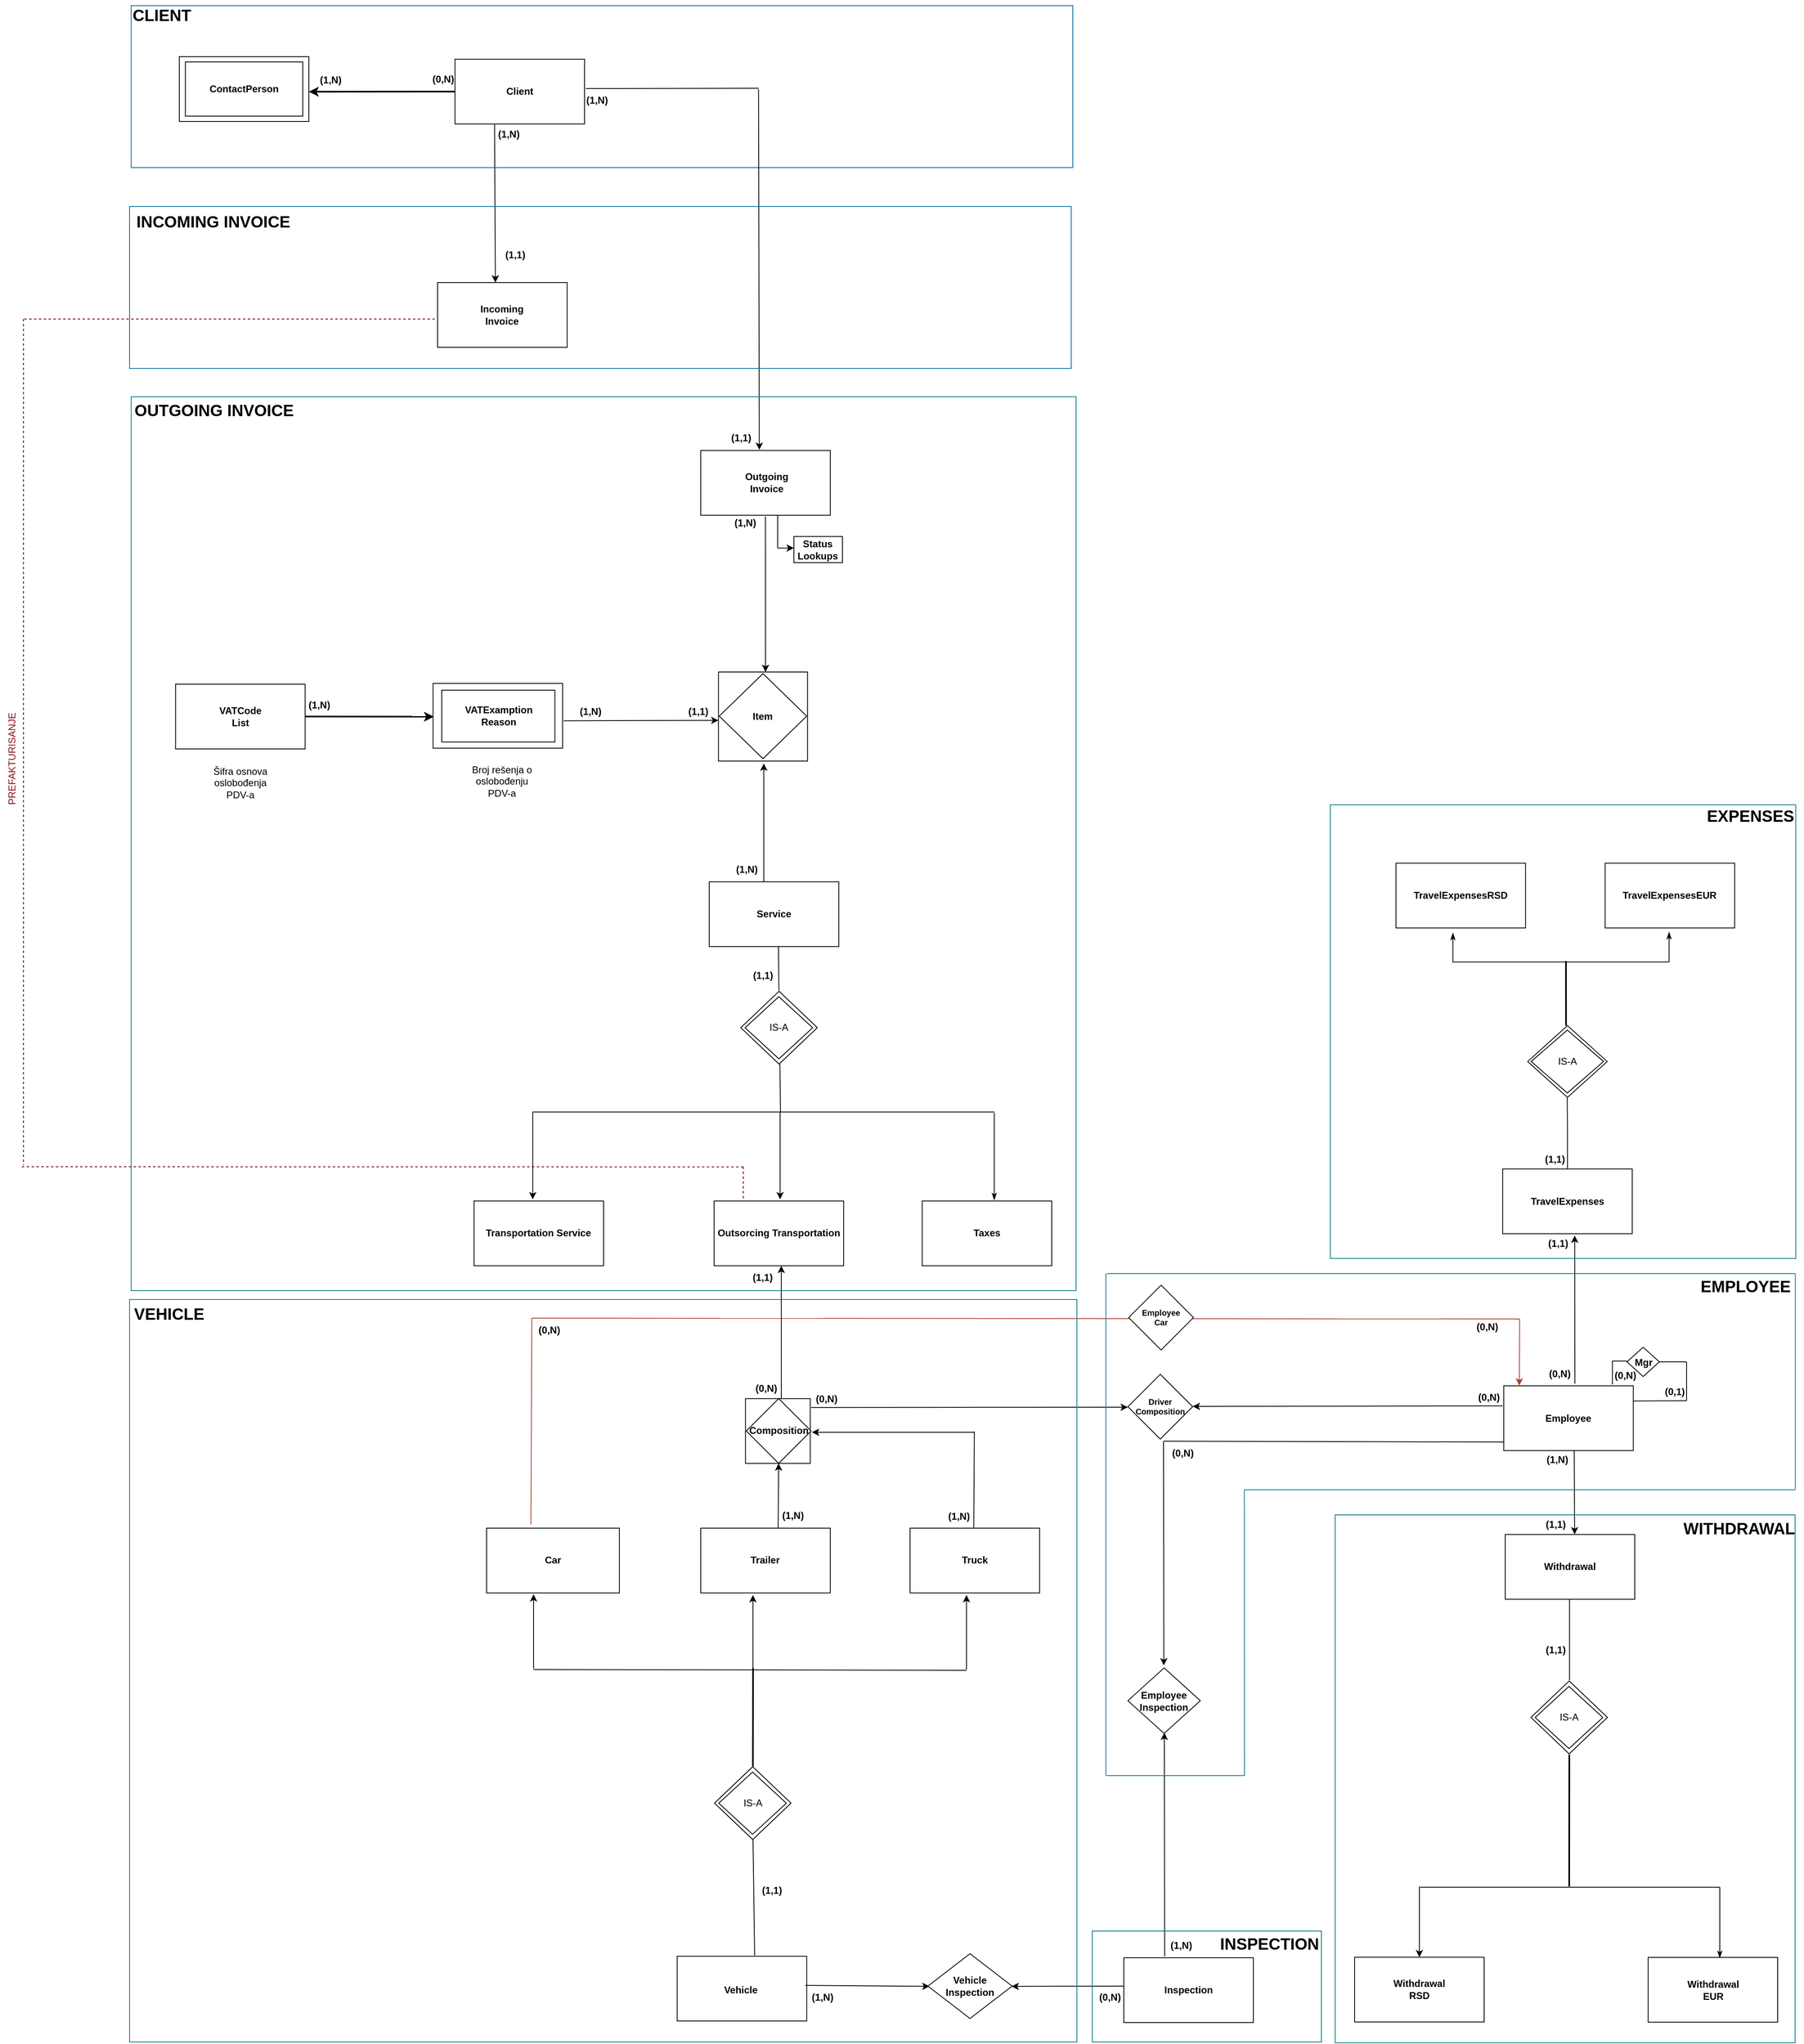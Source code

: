 <mxfile version="27.0.5">
  <diagram id="C5RBs43oDa-KdzZeNtuy" name="Page-1">
    <mxGraphModel dx="6316" dy="591" grid="1" gridSize="1" guides="1" tooltips="1" connect="1" arrows="1" fold="1" page="0" pageScale="1" pageWidth="1169" pageHeight="827" math="0" shadow="0">
      <root>
        <mxCell id="WIyWlLk6GJQsqaUBKTNV-0" />
        <mxCell id="WIyWlLk6GJQsqaUBKTNV-1" parent="WIyWlLk6GJQsqaUBKTNV-0" />
        <mxCell id="6fleU-jqkwWg-XRkz1PE-0" value="" style="rounded=0;whiteSpace=wrap;html=1;fontStyle=1;" parent="WIyWlLk6GJQsqaUBKTNV-1" vertex="1">
          <mxGeometry x="-3074.06" y="1099.13" width="160" height="80" as="geometry" />
        </mxCell>
        <mxCell id="6fleU-jqkwWg-XRkz1PE-1" value="&lt;span&gt;Client&lt;/span&gt;" style="text;html=1;align=center;verticalAlign=middle;whiteSpace=wrap;rounded=0;fontStyle=1" parent="WIyWlLk6GJQsqaUBKTNV-1" vertex="1">
          <mxGeometry x="-3039.06" y="1116.63" width="90" height="45" as="geometry" />
        </mxCell>
        <mxCell id="6fleU-jqkwWg-XRkz1PE-4" value="" style="rounded=0;whiteSpace=wrap;html=1;fontStyle=1;" parent="WIyWlLk6GJQsqaUBKTNV-1" vertex="1">
          <mxGeometry x="-1778.81" y="2737.6" width="160" height="80" as="geometry" />
        </mxCell>
        <mxCell id="6fleU-jqkwWg-XRkz1PE-5" value="&lt;span&gt;Employee&lt;/span&gt;" style="text;html=1;align=center;verticalAlign=middle;whiteSpace=wrap;rounded=0;fontStyle=1" parent="WIyWlLk6GJQsqaUBKTNV-1" vertex="1">
          <mxGeometry x="-1743.81" y="2755.1" width="90" height="45" as="geometry" />
        </mxCell>
        <mxCell id="6fleU-jqkwWg-XRkz1PE-13" value="" style="rounded=0;whiteSpace=wrap;html=1;fontStyle=1;" parent="WIyWlLk6GJQsqaUBKTNV-1" vertex="1">
          <mxGeometry x="-2770.56" y="1582.38" width="160" height="80" as="geometry" />
        </mxCell>
        <mxCell id="6fleU-jqkwWg-XRkz1PE-14" value="&lt;span&gt;Outgoing Invoice&lt;/span&gt;" style="text;html=1;align=center;verticalAlign=middle;whiteSpace=wrap;rounded=0;fontStyle=1" parent="WIyWlLk6GJQsqaUBKTNV-1" vertex="1">
          <mxGeometry x="-2733.56" y="1599.88" width="90" height="45" as="geometry" />
        </mxCell>
        <mxCell id="6fleU-jqkwWg-XRkz1PE-23" style="edgeStyle=orthogonalEdgeStyle;rounded=0;orthogonalLoop=1;jettySize=auto;html=1;endArrow=classic;endFill=1;fontStyle=1;startFill=0;entryX=0.446;entryY=0;entryDx=0;entryDy=0;entryPerimeter=0;" parent="WIyWlLk6GJQsqaUBKTNV-1" target="6fleU-jqkwWg-XRkz1PE-24" edge="1">
          <mxGeometry relative="1" as="geometry">
            <mxPoint x="-3025.18" y="1299.38" as="targetPoint" />
            <mxPoint x="-3025.18" y="1179.13" as="sourcePoint" />
          </mxGeometry>
        </mxCell>
        <mxCell id="6fleU-jqkwWg-XRkz1PE-24" value="" style="rounded=0;whiteSpace=wrap;html=1;fontStyle=1" parent="WIyWlLk6GJQsqaUBKTNV-1" vertex="1">
          <mxGeometry x="-3095.56" y="1375" width="160" height="80" as="geometry" />
        </mxCell>
        <mxCell id="6fleU-jqkwWg-XRkz1PE-25" value="&lt;span&gt;Incoming Invoice&lt;/span&gt;" style="text;html=1;align=center;verticalAlign=middle;whiteSpace=wrap;rounded=0;fontStyle=1" parent="WIyWlLk6GJQsqaUBKTNV-1" vertex="1">
          <mxGeometry x="-3060.56" y="1396.25" width="90" height="37.5" as="geometry" />
        </mxCell>
        <mxCell id="6fleU-jqkwWg-XRkz1PE-32" value="" style="rounded=0;whiteSpace=wrap;html=1;fontStyle=1;" parent="WIyWlLk6GJQsqaUBKTNV-1" vertex="1">
          <mxGeometry x="-2799.68" y="3442.1" width="160" height="80" as="geometry" />
        </mxCell>
        <mxCell id="6fleU-jqkwWg-XRkz1PE-33" value="&lt;span&gt;Vehicle&lt;/span&gt;" style="text;html=1;align=center;verticalAlign=middle;whiteSpace=wrap;rounded=0;fontStyle=1" parent="WIyWlLk6GJQsqaUBKTNV-1" vertex="1">
          <mxGeometry x="-2765.8" y="3461.1" width="90" height="45" as="geometry" />
        </mxCell>
        <mxCell id="6fleU-jqkwWg-XRkz1PE-47" value="TravelExpenses" style="rounded=0;whiteSpace=wrap;html=1;fontStyle=1" parent="WIyWlLk6GJQsqaUBKTNV-1" vertex="1">
          <mxGeometry x="-1780.14" y="2469.75" width="160" height="80" as="geometry" />
        </mxCell>
        <mxCell id="6fleU-jqkwWg-XRkz1PE-91" value="&lt;span&gt;(1,1)&lt;/span&gt;" style="text;html=1;align=center;verticalAlign=middle;resizable=0;points=[];autosize=1;strokeColor=none;fillColor=none;fontStyle=1" parent="WIyWlLk6GJQsqaUBKTNV-1" vertex="1">
          <mxGeometry x="-3025.18" y="1326" width="50" height="30" as="geometry" />
        </mxCell>
        <mxCell id="6fleU-jqkwWg-XRkz1PE-92" value="&lt;span&gt;(1,N)&lt;/span&gt;" style="text;html=1;align=center;verticalAlign=middle;resizable=0;points=[];autosize=1;strokeColor=none;fillColor=none;fontStyle=1" parent="WIyWlLk6GJQsqaUBKTNV-1" vertex="1">
          <mxGeometry x="-3032.56" y="1176.89" width="50" height="30" as="geometry" />
        </mxCell>
        <mxCell id="6fleU-jqkwWg-XRkz1PE-93" value="&lt;span&gt;(1,1)&lt;/span&gt;" style="text;html=1;align=center;verticalAlign=middle;resizable=0;points=[];autosize=1;strokeColor=none;fillColor=none;fontStyle=1" parent="WIyWlLk6GJQsqaUBKTNV-1" vertex="1">
          <mxGeometry x="-2745.8" y="1552.38" width="50" height="30" as="geometry" />
        </mxCell>
        <mxCell id="6fleU-jqkwWg-XRkz1PE-98" value="&lt;span&gt;(1,N)&lt;/span&gt;" style="text;html=1;align=center;verticalAlign=middle;resizable=0;points=[];autosize=1;strokeColor=none;fillColor=none;fontStyle=1" parent="WIyWlLk6GJQsqaUBKTNV-1" vertex="1">
          <mxGeometry x="-2924.06" y="1134.89" width="50" height="30" as="geometry" />
        </mxCell>
        <mxCell id="6fleU-jqkwWg-XRkz1PE-135" value="" style="endArrow=none;html=1;rounded=0;fontStyle=1;endFill=1;entryX=1.016;entryY=0.416;entryDx=0;entryDy=0;entryPerimeter=0;startArrow=none;startFill=0;" parent="WIyWlLk6GJQsqaUBKTNV-1" edge="1">
          <mxGeometry width="50" height="50" relative="1" as="geometry">
            <mxPoint x="-2699.18" y="1135" as="sourcePoint" />
            <mxPoint x="-2912.5" y="1135.41" as="targetPoint" />
            <Array as="points" />
          </mxGeometry>
        </mxCell>
        <mxCell id="KJzYNLKTrp_ooMd6hEDH-20" value="" style="endArrow=classic;html=1;rounded=0;fontStyle=1;endFill=1;startFill=0;exitX=0.998;exitY=0.261;exitDx=0;exitDy=0;exitPerimeter=0;" parent="WIyWlLk6GJQsqaUBKTNV-1" edge="1">
          <mxGeometry width="50" height="50" relative="1" as="geometry">
            <mxPoint x="-2690.66" y="1663.96" as="sourcePoint" />
            <mxPoint x="-2690.56" y="1856" as="targetPoint" />
          </mxGeometry>
        </mxCell>
        <mxCell id="KJzYNLKTrp_ooMd6hEDH-23" value="Service" style="rounded=0;whiteSpace=wrap;html=1;fontStyle=1;" parent="WIyWlLk6GJQsqaUBKTNV-1" vertex="1">
          <mxGeometry x="-2760.06" y="2115.1" width="160" height="80" as="geometry" />
        </mxCell>
        <mxCell id="KJzYNLKTrp_ooMd6hEDH-26" value="&lt;span&gt;(1,N)&lt;/span&gt;" style="text;html=1;align=center;verticalAlign=middle;resizable=0;points=[];autosize=1;strokeColor=none;fillColor=none;fontStyle=1" parent="WIyWlLk6GJQsqaUBKTNV-1" vertex="1">
          <mxGeometry x="-2740.56" y="1657.13" width="50" height="30" as="geometry" />
        </mxCell>
        <mxCell id="KJzYNLKTrp_ooMd6hEDH-133" value="Inspection" style="rounded=0;whiteSpace=wrap;html=1;fontStyle=1;" parent="WIyWlLk6GJQsqaUBKTNV-1" vertex="1">
          <mxGeometry x="-2248.06" y="3444.0" width="160" height="80" as="geometry" />
        </mxCell>
        <mxCell id="JLQM5sAZSnSmbtlJIYIe-23" value="Truck" style="rounded=0;whiteSpace=wrap;html=1;fontStyle=1;" parent="WIyWlLk6GJQsqaUBKTNV-1" vertex="1">
          <mxGeometry x="-2512.06" y="2913.4" width="160" height="80" as="geometry" />
        </mxCell>
        <mxCell id="JLQM5sAZSnSmbtlJIYIe-24" value="Trailer" style="rounded=0;whiteSpace=wrap;html=1;fontStyle=1;" parent="WIyWlLk6GJQsqaUBKTNV-1" vertex="1">
          <mxGeometry x="-2770.56" y="2913.4" width="160" height="80" as="geometry" />
        </mxCell>
        <mxCell id="JLQM5sAZSnSmbtlJIYIe-49" value="&lt;span&gt;(1,N)&lt;/span&gt;" style="text;html=1;align=center;verticalAlign=middle;resizable=0;points=[];autosize=1;strokeColor=none;fillColor=none;fontStyle=1" parent="WIyWlLk6GJQsqaUBKTNV-1" vertex="1">
          <mxGeometry x="-2738.68" y="2085.1" width="50" height="30" as="geometry" />
        </mxCell>
        <mxCell id="JLQM5sAZSnSmbtlJIYIe-55" value="" style="rhombus;whiteSpace=wrap;html=1;" parent="WIyWlLk6GJQsqaUBKTNV-1" vertex="1">
          <mxGeometry x="-2753.56" y="3208" width="94.5" height="90" as="geometry" />
        </mxCell>
        <mxCell id="JLQM5sAZSnSmbtlJIYIe-56" value="IS-A" style="rhombus;whiteSpace=wrap;html=1;" parent="WIyWlLk6GJQsqaUBKTNV-1" vertex="1">
          <mxGeometry x="-2748.31" y="3214.68" width="83.5" height="76.82" as="geometry" />
        </mxCell>
        <mxCell id="FQBhquQ9skOd-RJN0nXC-3" value="Withdrawal" style="rounded=0;whiteSpace=wrap;html=1;fontStyle=1" parent="WIyWlLk6GJQsqaUBKTNV-1" vertex="1">
          <mxGeometry x="-1777.0" y="2921.2" width="160" height="80" as="geometry" />
        </mxCell>
        <mxCell id="JY_EDOV9F8wMyD7FQhxF-16" value="VATCode&lt;div&gt;List&lt;/div&gt;" style="rounded=0;whiteSpace=wrap;html=1;fontStyle=1;" parent="WIyWlLk6GJQsqaUBKTNV-1" vertex="1">
          <mxGeometry x="-3419.18" y="1871.0" width="160" height="80" as="geometry" />
        </mxCell>
        <mxCell id="JY_EDOV9F8wMyD7FQhxF-20" value="" style="endArrow=classic;html=1;rounded=0;endFill=1;strokeWidth=2;exitX=1;exitY=0.5;exitDx=0;exitDy=0;" parent="WIyWlLk6GJQsqaUBKTNV-1" source="JY_EDOV9F8wMyD7FQhxF-16" edge="1">
          <mxGeometry width="50" height="50" relative="1" as="geometry">
            <mxPoint x="-3200.18" y="1911.54" as="sourcePoint" />
            <mxPoint x="-3100.18" y="1911.19" as="targetPoint" />
          </mxGeometry>
        </mxCell>
        <mxCell id="JY_EDOV9F8wMyD7FQhxF-23" value="&lt;span style=&quot;color: rgba(0, 0, 0, 0); font-family: monospace; font-size: 0px; font-weight: 400; text-align: start; text-wrap-mode: nowrap;&quot;&gt;%3CmxGraphModel%3E%3Croot%3E%3CmxCell%20id%3D%220%22%2F%3E%3CmxCell%20id%3D%221%22%20parent%3D%220%22%2F%3E%3CmxCell%20id%3D%222%22%20value%3D%22Price%26lt%3Bdiv%26gt%3BSpecification%26lt%3B%2Fdiv%26gt%3B%22%20style%3D%22rounded%3D0%3BwhiteSpace%3Dwrap%3Bhtml%3D1%3BfontStyle%3D1%22%20vertex%3D%221%22%20parent%3D%221%22%3E%3CmxGeometry%20x%3D%22954%22%20y%3D%221819%22%20width%3D%22160%22%20height%3D%2280%22%20as%3D%22geometry%22%2F%3E%3C%2FmxCell%3E%3C%2Froot%3E%3C%2FmxGraphModel%3E&lt;/span&gt;" style="rounded=0;whiteSpace=wrap;html=1;fontStyle=1" parent="WIyWlLk6GJQsqaUBKTNV-1" vertex="1">
          <mxGeometry x="-3101.18" y="1870.07" width="160" height="80" as="geometry" />
        </mxCell>
        <mxCell id="vOSCY3Hg0piOMHUVaGEQ-7" value="" style="endArrow=classic;html=1;rounded=0;endFill=1;startFill=0;entryX=0.971;entryY=0.895;entryDx=0;entryDy=0;entryPerimeter=0;" parent="WIyWlLk6GJQsqaUBKTNV-1" target="nr9qznxnuRBBL26ijgo9-61" edge="1">
          <mxGeometry width="50" height="50" relative="1" as="geometry">
            <mxPoint x="-1691.81" y="2817.2" as="sourcePoint" />
            <mxPoint x="-1692.18" y="2876" as="targetPoint" />
          </mxGeometry>
        </mxCell>
        <mxCell id="_1RglAVevbmalXWGtEXD-6" value="" style="rhombus;whiteSpace=wrap;html=1;" parent="WIyWlLk6GJQsqaUBKTNV-1" vertex="1">
          <mxGeometry x="-1745.25" y="3102.17" width="94.5" height="90" as="geometry" />
        </mxCell>
        <mxCell id="_1RglAVevbmalXWGtEXD-7" value="IS-A" style="rhombus;whiteSpace=wrap;html=1;" parent="WIyWlLk6GJQsqaUBKTNV-1" vertex="1">
          <mxGeometry x="-1740.0" y="3108.85" width="83.5" height="76.82" as="geometry" />
        </mxCell>
        <mxCell id="_1RglAVevbmalXWGtEXD-8" value="&lt;b&gt;(1,1)&lt;/b&gt;" style="text;html=1;align=center;verticalAlign=middle;resizable=0;points=[];autosize=1;strokeColor=none;fillColor=none;" parent="WIyWlLk6GJQsqaUBKTNV-1" vertex="1">
          <mxGeometry x="-1740.25" y="3049.0" width="50" height="30" as="geometry" />
        </mxCell>
        <mxCell id="_1RglAVevbmalXWGtEXD-12" value="" style="endArrow=none;html=1;rounded=0;" parent="WIyWlLk6GJQsqaUBKTNV-1" edge="1">
          <mxGeometry width="50" height="50" relative="1" as="geometry">
            <mxPoint x="-1882.0" y="3356.87" as="sourcePoint" />
            <mxPoint x="-1512" y="3356.87" as="targetPoint" />
          </mxGeometry>
        </mxCell>
        <mxCell id="_1RglAVevbmalXWGtEXD-13" value="" style="endArrow=classic;html=1;rounded=0;exitX=0.5;exitY=0;exitDx=0;exitDy=0;endFill=1;entryX=0.5;entryY=0;entryDx=0;entryDy=0;" parent="WIyWlLk6GJQsqaUBKTNV-1" target="_1RglAVevbmalXWGtEXD-15" edge="1">
          <mxGeometry width="50" height="50" relative="1" as="geometry">
            <mxPoint x="-1883.0" y="3355.87" as="sourcePoint" />
            <mxPoint x="-1883.0" y="3425.87" as="targetPoint" />
          </mxGeometry>
        </mxCell>
        <mxCell id="_1RglAVevbmalXWGtEXD-14" value="" style="endArrow=classicThin;html=1;rounded=0;exitX=0.559;exitY=0.054;exitDx=0;exitDy=0;exitPerimeter=0;endFill=1;" parent="WIyWlLk6GJQsqaUBKTNV-1" edge="1">
          <mxGeometry width="50" height="50" relative="1" as="geometry">
            <mxPoint x="-1512" y="3356.68" as="sourcePoint" />
            <mxPoint x="-1512" y="3444.37" as="targetPoint" />
          </mxGeometry>
        </mxCell>
        <mxCell id="_1RglAVevbmalXWGtEXD-15" value="Withdrawal&lt;div&gt;RSD&lt;/div&gt;" style="rounded=0;whiteSpace=wrap;html=1;fontStyle=1" parent="WIyWlLk6GJQsqaUBKTNV-1" vertex="1">
          <mxGeometry x="-1963.0" y="3443.31" width="160" height="80" as="geometry" />
        </mxCell>
        <mxCell id="_1RglAVevbmalXWGtEXD-16" value="Withdrawal&lt;div&gt;EUR&lt;/div&gt;" style="rounded=0;whiteSpace=wrap;html=1;fontStyle=1" parent="WIyWlLk6GJQsqaUBKTNV-1" vertex="1">
          <mxGeometry x="-1600.5" y="3443.55" width="160" height="80" as="geometry" />
        </mxCell>
        <mxCell id="_1RglAVevbmalXWGtEXD-41" value="" style="edgeStyle=none;orthogonalLoop=1;jettySize=auto;html=1;rounded=0;strokeWidth=2;exitX=0;exitY=0.5;exitDx=0;exitDy=0;entryX=0.251;entryY=0.98;entryDx=0;entryDy=0;entryPerimeter=0;" parent="WIyWlLk6GJQsqaUBKTNV-1" source="6fleU-jqkwWg-XRkz1PE-0" edge="1">
          <mxGeometry width="100" relative="1" as="geometry">
            <mxPoint x="-3102.06" y="1199.96" as="sourcePoint" />
            <mxPoint x="-3254.56" y="1139.24" as="targetPoint" />
            <Array as="points" />
          </mxGeometry>
        </mxCell>
        <mxCell id="_1RglAVevbmalXWGtEXD-43" value="&lt;b&gt;(0,N)&lt;/b&gt;" style="text;html=1;align=center;verticalAlign=middle;resizable=0;points=[];autosize=1;strokeColor=none;fillColor=none;" parent="WIyWlLk6GJQsqaUBKTNV-1" vertex="1">
          <mxGeometry x="-3114.31" y="1109.24" width="50" height="30" as="geometry" />
        </mxCell>
        <mxCell id="_1RglAVevbmalXWGtEXD-44" value="" style="rounded=0;whiteSpace=wrap;html=1;fontStyle=1;" parent="WIyWlLk6GJQsqaUBKTNV-1" vertex="1">
          <mxGeometry x="-3414.56" y="1096" width="160" height="80" as="geometry" />
        </mxCell>
        <mxCell id="_1RglAVevbmalXWGtEXD-55" value="ContactPerson" style="rounded=0;whiteSpace=wrap;html=1;fontStyle=1;" parent="WIyWlLk6GJQsqaUBKTNV-1" vertex="1">
          <mxGeometry x="-3407.06" y="1102.5" width="145" height="66.91" as="geometry" />
        </mxCell>
        <mxCell id="23Pd9BPGmexuaKqUZe4i-0" value="&lt;b&gt;(1,N)&lt;/b&gt;" style="text;html=1;align=center;verticalAlign=middle;resizable=0;points=[];autosize=1;strokeColor=none;fillColor=none;fontColor=light-dark(#000000, #ff6ccb);" parent="WIyWlLk6GJQsqaUBKTNV-1" vertex="1">
          <mxGeometry x="-3267" y="1882.45" width="50" height="30" as="geometry" />
        </mxCell>
        <mxCell id="jLJpwwm2E1j9XLziIUlm-2" value="" style="whiteSpace=wrap;html=1;aspect=fixed;" parent="WIyWlLk6GJQsqaUBKTNV-1" vertex="1">
          <mxGeometry x="-2748.68" y="1856" width="110" height="110" as="geometry" />
        </mxCell>
        <mxCell id="jLJpwwm2E1j9XLziIUlm-3" value="&lt;span style=&quot;font-weight: 700;&quot;&gt;Item&lt;/span&gt;" style="rhombus;whiteSpace=wrap;html=1;movable=1;resizable=1;rotatable=1;deletable=1;editable=1;locked=0;connectable=1;" parent="WIyWlLk6GJQsqaUBKTNV-1" vertex="1">
          <mxGeometry x="-2747.68" y="1858" width="108" height="105" as="geometry" />
        </mxCell>
        <mxCell id="jLJpwwm2E1j9XLziIUlm-4" value="" style="endArrow=classic;html=1;rounded=0;endFill=1;startFill=0;" parent="WIyWlLk6GJQsqaUBKTNV-1" edge="1">
          <mxGeometry width="50" height="50" relative="1" as="geometry">
            <mxPoint x="-2692.68" y="2115.1" as="sourcePoint" />
            <mxPoint x="-2692.68" y="1969" as="targetPoint" />
          </mxGeometry>
        </mxCell>
        <mxCell id="jLJpwwm2E1j9XLziIUlm-5" value="&lt;b&gt;(1,N)&lt;/b&gt;" style="text;html=1;align=center;verticalAlign=middle;resizable=0;points=[];autosize=1;strokeColor=none;fillColor=none;fontColor=light-dark(#000000, #ff6ccb);" parent="WIyWlLk6GJQsqaUBKTNV-1" vertex="1">
          <mxGeometry x="-2932.18" y="1889.5" width="50" height="30" as="geometry" />
        </mxCell>
        <mxCell id="jLJpwwm2E1j9XLziIUlm-6" value="&lt;b&gt;(1,1)&lt;/b&gt;" style="text;html=1;align=center;verticalAlign=middle;resizable=0;points=[];autosize=1;strokeColor=none;fillColor=none;" parent="WIyWlLk6GJQsqaUBKTNV-1" vertex="1">
          <mxGeometry x="-2798.68" y="1889.5" width="50" height="30" as="geometry" />
        </mxCell>
        <mxCell id="jLJpwwm2E1j9XLziIUlm-9" value="&lt;b&gt;VATExamption&lt;/b&gt;&lt;div&gt;&lt;b&gt;Reason&lt;/b&gt;&lt;/div&gt;" style="text;html=1;align=center;verticalAlign=middle;whiteSpace=wrap;rounded=0;strokeColor=default;" parent="WIyWlLk6GJQsqaUBKTNV-1" vertex="1">
          <mxGeometry x="-3090.43" y="1878.45" width="139.75" height="63.98" as="geometry" />
        </mxCell>
        <mxCell id="I9pMaQt8I24prFdbPWmR-0" value="" style="endArrow=none;html=1;rounded=0;" parent="WIyWlLk6GJQsqaUBKTNV-1" edge="1">
          <mxGeometry width="50" height="50" relative="1" as="geometry">
            <mxPoint x="-2674.06" y="2249.3" as="sourcePoint" />
            <mxPoint x="-2674.56" y="2195.3" as="targetPoint" />
          </mxGeometry>
        </mxCell>
        <mxCell id="I9pMaQt8I24prFdbPWmR-1" value="" style="endArrow=none;html=1;rounded=0;endFill=1;exitX=0.5;exitY=1;exitDx=0;exitDy=0;strokeWidth=1;startFill=0;" parent="WIyWlLk6GJQsqaUBKTNV-1" edge="1">
          <mxGeometry width="50" height="50" relative="1" as="geometry">
            <mxPoint x="-2672.81" y="2340.27" as="sourcePoint" />
            <mxPoint x="-2672.06" y="2399.3" as="targetPoint" />
          </mxGeometry>
        </mxCell>
        <mxCell id="I9pMaQt8I24prFdbPWmR-2" value="" style="rhombus;whiteSpace=wrap;html=1;" parent="WIyWlLk6GJQsqaUBKTNV-1" vertex="1">
          <mxGeometry x="-2721.06" y="2250.27" width="94.5" height="90" as="geometry" />
        </mxCell>
        <mxCell id="I9pMaQt8I24prFdbPWmR-3" value="IS-A" style="rhombus;whiteSpace=wrap;html=1;" parent="WIyWlLk6GJQsqaUBKTNV-1" vertex="1">
          <mxGeometry x="-2715.81" y="2256.95" width="83.5" height="76.82" as="geometry" />
        </mxCell>
        <mxCell id="I9pMaQt8I24prFdbPWmR-4" value="&lt;b&gt;(1,1)&lt;/b&gt;" style="text;html=1;align=center;verticalAlign=middle;resizable=0;points=[];autosize=1;strokeColor=none;fillColor=none;" parent="WIyWlLk6GJQsqaUBKTNV-1" vertex="1">
          <mxGeometry x="-2718.68" y="2216" width="50" height="30" as="geometry" />
        </mxCell>
        <mxCell id="I9pMaQt8I24prFdbPWmR-6" value="Transportation Service" style="rounded=0;whiteSpace=wrap;html=1;fontStyle=1;" parent="WIyWlLk6GJQsqaUBKTNV-1" vertex="1">
          <mxGeometry x="-3050.56" y="2509.3" width="160" height="80" as="geometry" />
        </mxCell>
        <mxCell id="q068-KadxLZRPtvk7sRx-6" value="&lt;b&gt;Status&lt;br&gt;Lookups&lt;/b&gt;" style="rounded=0;whiteSpace=wrap;html=1;" parent="WIyWlLk6GJQsqaUBKTNV-1" vertex="1">
          <mxGeometry x="-2655.56" y="1688.63" width="60" height="32.27" as="geometry" />
        </mxCell>
        <mxCell id="q068-KadxLZRPtvk7sRx-8" value="" style="endArrow=none;html=1;rounded=0;entryX=0.594;entryY=0.981;entryDx=0;entryDy=0;entryPerimeter=0;" parent="WIyWlLk6GJQsqaUBKTNV-1" edge="1">
          <mxGeometry width="50" height="50" relative="1" as="geometry">
            <mxPoint x="-2675.56" y="1702.9" as="sourcePoint" />
            <mxPoint x="-2675.52" y="1662.86" as="targetPoint" />
          </mxGeometry>
        </mxCell>
        <mxCell id="wU-jtw-yqAymgOgauggo-0" value="" style="endArrow=none;html=1;rounded=0;" parent="WIyWlLk6GJQsqaUBKTNV-1" edge="1">
          <mxGeometry width="50" height="50" relative="1" as="geometry">
            <mxPoint x="-2978.06" y="2399.4" as="sourcePoint" />
            <mxPoint x="-2408.06" y="2399.4" as="targetPoint" />
          </mxGeometry>
        </mxCell>
        <mxCell id="wU-jtw-yqAymgOgauggo-1" value="" style="endArrow=classic;html=1;rounded=0;endFill=1;" parent="WIyWlLk6GJQsqaUBKTNV-1" edge="1">
          <mxGeometry width="50" height="50" relative="1" as="geometry">
            <mxPoint x="-2978.06" y="2399.3" as="sourcePoint" />
            <mxPoint x="-2978.06" y="2507.3" as="targetPoint" />
          </mxGeometry>
        </mxCell>
        <mxCell id="wU-jtw-yqAymgOgauggo-2" value="" style="endArrow=classic;html=1;rounded=0;endFill=1;" parent="WIyWlLk6GJQsqaUBKTNV-1" edge="1">
          <mxGeometry width="50" height="50" relative="1" as="geometry">
            <mxPoint x="-2672.56" y="2399.3" as="sourcePoint" />
            <mxPoint x="-2672.56" y="2507.3" as="targetPoint" />
          </mxGeometry>
        </mxCell>
        <mxCell id="wU-jtw-yqAymgOgauggo-3" value="" style="endArrow=classicThin;html=1;rounded=0;endFill=1;" parent="WIyWlLk6GJQsqaUBKTNV-1" edge="1">
          <mxGeometry width="50" height="50" relative="1" as="geometry">
            <mxPoint x="-2408.06" y="2400.3" as="sourcePoint" />
            <mxPoint x="-2408.06" y="2508.3" as="targetPoint" />
          </mxGeometry>
        </mxCell>
        <mxCell id="wU-jtw-yqAymgOgauggo-4" value="Outsorcing Transportation" style="rounded=0;whiteSpace=wrap;html=1;fontStyle=1;" parent="WIyWlLk6GJQsqaUBKTNV-1" vertex="1">
          <mxGeometry x="-2754.06" y="2509.3" width="160" height="80" as="geometry" />
        </mxCell>
        <mxCell id="wU-jtw-yqAymgOgauggo-5" value="Taxes" style="rounded=0;whiteSpace=wrap;html=1;fontStyle=1;" parent="WIyWlLk6GJQsqaUBKTNV-1" vertex="1">
          <mxGeometry x="-2497.06" y="2509.3" width="160" height="80" as="geometry" />
        </mxCell>
        <mxCell id="wU-jtw-yqAymgOgauggo-9" value="" style="endArrow=classic;html=1;rounded=0;endFill=1;" parent="WIyWlLk6GJQsqaUBKTNV-1" edge="1">
          <mxGeometry width="50" height="50" relative="1" as="geometry">
            <mxPoint x="-2671.06" y="2753.4" as="sourcePoint" />
            <mxPoint x="-2671.06" y="2589.3" as="targetPoint" />
          </mxGeometry>
        </mxCell>
        <mxCell id="wU-jtw-yqAymgOgauggo-13" value="&lt;b&gt;(1,1)&lt;/b&gt;" style="text;html=1;align=center;verticalAlign=middle;whiteSpace=wrap;rounded=0;" parent="WIyWlLk6GJQsqaUBKTNV-1" vertex="1">
          <mxGeometry x="-2723.68" y="2589.3" width="60" height="30" as="geometry" />
        </mxCell>
        <mxCell id="lh2_92bgUW_Hdn3y_NVo-3" value="Car" style="rounded=0;whiteSpace=wrap;html=1;fontStyle=1;" parent="WIyWlLk6GJQsqaUBKTNV-1" vertex="1">
          <mxGeometry x="-3035.06" y="2913.4" width="164" height="80" as="geometry" />
        </mxCell>
        <mxCell id="nr9qznxnuRBBL26ijgo9-0" value="&lt;b&gt;(1,N)&lt;/b&gt;" style="text;html=1;align=center;verticalAlign=middle;resizable=0;points=[];autosize=1;strokeColor=none;fillColor=none;" parent="WIyWlLk6GJQsqaUBKTNV-1" vertex="1">
          <mxGeometry x="-3252.56" y="1109.9" width="50" height="30" as="geometry" />
        </mxCell>
        <mxCell id="nr9qznxnuRBBL26ijgo9-17" value="" style="endArrow=classic;html=1;rounded=0;fontStyle=1;endFill=1;startFill=0;exitX=0.99;exitY=0.45;exitDx=0;exitDy=0;exitPerimeter=0;" parent="WIyWlLk6GJQsqaUBKTNV-1" source="6fleU-jqkwWg-XRkz1PE-32" edge="1">
          <mxGeometry width="50" height="50" relative="1" as="geometry">
            <mxPoint x="-2567.343" y="3479" as="sourcePoint" />
            <mxPoint x="-2488" y="3479.27" as="targetPoint" />
          </mxGeometry>
        </mxCell>
        <mxCell id="nr9qznxnuRBBL26ijgo9-22" value="" style="endArrow=classic;html=1;rounded=0;" parent="WIyWlLk6GJQsqaUBKTNV-1" edge="1">
          <mxGeometry width="50" height="50" relative="1" as="geometry">
            <mxPoint x="-2675.56" y="1702.9" as="sourcePoint" />
            <mxPoint x="-2655.56" y="1702.9" as="targetPoint" />
          </mxGeometry>
        </mxCell>
        <mxCell id="nr9qznxnuRBBL26ijgo9-23" value="" style="endArrow=classic;html=1;rounded=0;endFill=1;strokeWidth=1;exitX=1.008;exitY=0.577;exitDx=0;exitDy=0;exitPerimeter=0;" parent="WIyWlLk6GJQsqaUBKTNV-1" source="JY_EDOV9F8wMyD7FQhxF-23" edge="1">
          <mxGeometry width="50" height="50" relative="1" as="geometry">
            <mxPoint x="-2918.93" y="1915.69" as="sourcePoint" />
            <mxPoint x="-2748.68" y="1915.69" as="targetPoint" />
          </mxGeometry>
        </mxCell>
        <mxCell id="nr9qznxnuRBBL26ijgo9-27" value="" style="whiteSpace=wrap;html=1;aspect=fixed;container=1;" parent="WIyWlLk6GJQsqaUBKTNV-1" vertex="1">
          <mxGeometry x="-2715.31" y="2753.4" width="80" height="80" as="geometry" />
        </mxCell>
        <mxCell id="nr9qznxnuRBBL26ijgo9-28" value="&lt;span style=&quot;font-weight: 700;&quot;&gt;Composition&lt;/span&gt;" style="rhombus;whiteSpace=wrap;html=1;movable=1;resizable=1;rotatable=1;deletable=1;editable=1;locked=0;connectable=1;container=0;" parent="WIyWlLk6GJQsqaUBKTNV-1" vertex="1">
          <mxGeometry x="-2714.31" y="2753.4" width="80" height="80" as="geometry" />
        </mxCell>
        <mxCell id="nr9qznxnuRBBL26ijgo9-29" value="(0,N)" style="text;html=1;align=center;verticalAlign=middle;resizable=0;points=[];autosize=1;strokeColor=none;fillColor=none;fontStyle=1" parent="WIyWlLk6GJQsqaUBKTNV-1" vertex="1">
          <mxGeometry x="-2715.31" y="2726.4" width="50" height="30" as="geometry" />
        </mxCell>
        <mxCell id="nr9qznxnuRBBL26ijgo9-30" value="" style="endArrow=classic;html=1;rounded=0;endFill=1;entryX=0.5;entryY=1;entryDx=0;entryDy=0;" parent="WIyWlLk6GJQsqaUBKTNV-1" target="nr9qznxnuRBBL26ijgo9-28" edge="1">
          <mxGeometry width="50" height="50" relative="1" as="geometry">
            <mxPoint x="-2674.98" y="2913.4" as="sourcePoint" />
            <mxPoint x="-2674.98" y="2843.4" as="targetPoint" />
          </mxGeometry>
        </mxCell>
        <mxCell id="nr9qznxnuRBBL26ijgo9-31" value="" style="endArrow=classic;html=1;rounded=0;endFill=1;entryX=0.5;entryY=1;entryDx=0;entryDy=0;" parent="WIyWlLk6GJQsqaUBKTNV-1" edge="1">
          <mxGeometry width="50" height="50" relative="1" as="geometry">
            <mxPoint x="-2433" y="2795" as="sourcePoint" />
            <mxPoint x="-2633.31" y="2795" as="targetPoint" />
          </mxGeometry>
        </mxCell>
        <mxCell id="nr9qznxnuRBBL26ijgo9-33" value="(1,N)" style="text;html=1;align=center;verticalAlign=middle;resizable=0;points=[];autosize=1;strokeColor=none;fillColor=none;fontStyle=1" parent="WIyWlLk6GJQsqaUBKTNV-1" vertex="1">
          <mxGeometry x="-2682.31" y="2883.4" width="50" height="30" as="geometry" />
        </mxCell>
        <mxCell id="nr9qznxnuRBBL26ijgo9-34" value="(1,N)" style="text;html=1;align=center;verticalAlign=middle;resizable=0;points=[];autosize=1;strokeColor=none;fillColor=none;fontStyle=1" parent="WIyWlLk6GJQsqaUBKTNV-1" vertex="1">
          <mxGeometry x="-2476.81" y="2884.4" width="50" height="30" as="geometry" />
        </mxCell>
        <mxCell id="nr9qznxnuRBBL26ijgo9-36" value="&lt;b&gt;Vehicle&lt;/b&gt;&lt;br&gt;&lt;div&gt;&lt;b&gt;Inspection&lt;/b&gt;&lt;/div&gt;" style="rhombus;whiteSpace=wrap;html=1;" parent="WIyWlLk6GJQsqaUBKTNV-1" vertex="1">
          <mxGeometry x="-2490" y="3439" width="104" height="80" as="geometry" />
        </mxCell>
        <mxCell id="nr9qznxnuRBBL26ijgo9-38" value="" style="group;rotation=-180;" parent="WIyWlLk6GJQsqaUBKTNV-1" vertex="1" connectable="0">
          <mxGeometry x="-2989.3" y="2995" width="534.95" height="94" as="geometry" />
        </mxCell>
        <mxCell id="JLQM5sAZSnSmbtlJIYIe-20" value="" style="endArrow=classic;html=1;rounded=0;endFill=1;" parent="nr9qznxnuRBBL26ijgo9-38" edge="1">
          <mxGeometry width="50" height="50" relative="1" as="geometry">
            <mxPoint x="546.963" y="93" as="sourcePoint" />
            <mxPoint x="546.963" y="1" as="targetPoint" />
          </mxGeometry>
        </mxCell>
        <mxCell id="_1RglAVevbmalXWGtEXD-56" value="" style="endArrow=classic;html=1;rounded=0;endFill=1;" parent="nr9qznxnuRBBL26ijgo9-38" edge="1">
          <mxGeometry width="50" height="50" relative="1" as="geometry">
            <mxPoint x="283.194" y="93" as="sourcePoint" />
            <mxPoint x="283.194" y="1" as="targetPoint" />
          </mxGeometry>
        </mxCell>
        <mxCell id="_1RglAVevbmalXWGtEXD-57" value="" style="endArrow=none;html=1;rounded=0;" parent="nr9qznxnuRBBL26ijgo9-38" edge="1">
          <mxGeometry width="50" height="50" relative="1" as="geometry">
            <mxPoint x="546.963" y="94" as="sourcePoint" />
            <mxPoint x="12.268" y="93" as="targetPoint" />
          </mxGeometry>
        </mxCell>
        <mxCell id="lh2_92bgUW_Hdn3y_NVo-4" value="" style="endArrow=classic;html=1;rounded=0;endFill=1;" parent="nr9qznxnuRBBL26ijgo9-38" edge="1">
          <mxGeometry width="50" height="50" relative="1" as="geometry">
            <mxPoint x="12.268" y="92" as="sourcePoint" />
            <mxPoint x="12.268" as="targetPoint" />
          </mxGeometry>
        </mxCell>
        <mxCell id="nr9qznxnuRBBL26ijgo9-44" value="" style="endArrow=none;html=1;rounded=0;endFill=1;entryX=0.5;entryY=1;entryDx=0;entryDy=0;startFill=0;exitX=0.969;exitY=0.947;exitDx=0;exitDy=0;exitPerimeter=0;" parent="WIyWlLk6GJQsqaUBKTNV-1" edge="1">
          <mxGeometry width="50" height="50" relative="1" as="geometry">
            <mxPoint x="-2433.36" y="2912.81" as="sourcePoint" />
            <mxPoint x="-2432.63" y="2794" as="targetPoint" />
          </mxGeometry>
        </mxCell>
        <mxCell id="nr9qznxnuRBBL26ijgo9-46" value="(1,1)" style="text;html=1;align=center;verticalAlign=middle;resizable=0;points=[];autosize=1;strokeColor=none;fillColor=none;fontStyle=1" parent="WIyWlLk6GJQsqaUBKTNV-1" vertex="1">
          <mxGeometry x="-2708.06" y="3346" width="50" height="30" as="geometry" />
        </mxCell>
        <mxCell id="nr9qznxnuRBBL26ijgo9-47" value="&lt;b&gt;(1,N)&lt;/b&gt;" style="text;html=1;align=center;verticalAlign=middle;whiteSpace=wrap;rounded=0;" parent="WIyWlLk6GJQsqaUBKTNV-1" vertex="1">
          <mxGeometry x="-2650" y="3477.5" width="60" height="30" as="geometry" />
        </mxCell>
        <mxCell id="nr9qznxnuRBBL26ijgo9-60" value="&lt;span&gt;(1,N)&lt;/span&gt;" style="text;html=1;align=center;verticalAlign=middle;resizable=0;points=[];autosize=1;strokeColor=none;fillColor=none;fontStyle=1" parent="WIyWlLk6GJQsqaUBKTNV-1" vertex="1">
          <mxGeometry x="-1737.56" y="2814.43" width="50" height="30" as="geometry" />
        </mxCell>
        <mxCell id="nr9qznxnuRBBL26ijgo9-61" value="&lt;b&gt;(1,1)&lt;/b&gt;" style="text;html=1;align=center;verticalAlign=middle;resizable=0;points=[];autosize=1;strokeColor=none;fillColor=none;" parent="WIyWlLk6GJQsqaUBKTNV-1" vertex="1">
          <mxGeometry x="-1739.81" y="2894.2" width="50" height="30" as="geometry" />
        </mxCell>
        <mxCell id="_1RglAVevbmalXWGtEXD-23" value="" style="endArrow=none;html=1;rounded=0;endFill=1;strokeWidth=2;startFill=0;" parent="WIyWlLk6GJQsqaUBKTNV-1" edge="1">
          <mxGeometry width="50" height="50" relative="1" as="geometry">
            <mxPoint x="-1701.88" y="2292.75" as="sourcePoint" />
            <mxPoint x="-1702.0" y="2213" as="targetPoint" />
          </mxGeometry>
        </mxCell>
        <mxCell id="_1RglAVevbmalXWGtEXD-28" value="" style="endArrow=none;html=1;rounded=0;" parent="WIyWlLk6GJQsqaUBKTNV-1" edge="1">
          <mxGeometry width="50" height="50" relative="1" as="geometry">
            <mxPoint x="-1574.63" y="2214.1" as="sourcePoint" />
            <mxPoint x="-1840.63" y="2214.1" as="targetPoint" />
          </mxGeometry>
        </mxCell>
        <mxCell id="_1RglAVevbmalXWGtEXD-33" value="TravelExpensesRSD" style="rounded=0;whiteSpace=wrap;html=1;fontStyle=1;rotation=0;" parent="WIyWlLk6GJQsqaUBKTNV-1" vertex="1">
          <mxGeometry x="-1911.88" y="2092.1" width="160" height="80" as="geometry" />
        </mxCell>
        <mxCell id="_1RglAVevbmalXWGtEXD-34" value="TravelExpensesEUR" style="rounded=0;whiteSpace=wrap;html=1;fontStyle=1;rotation=0;" parent="WIyWlLk6GJQsqaUBKTNV-1" vertex="1">
          <mxGeometry x="-1653.63" y="2092.1" width="160" height="80" as="geometry" />
        </mxCell>
        <mxCell id="_1RglAVevbmalXWGtEXD-36" value="" style="endArrow=classicThin;html=1;rounded=0;endFill=1;" parent="WIyWlLk6GJQsqaUBKTNV-1" edge="1">
          <mxGeometry width="50" height="50" relative="1" as="geometry">
            <mxPoint x="-1841.63" y="2215.1" as="sourcePoint" />
            <mxPoint x="-1841.63" y="2178.1" as="targetPoint" />
          </mxGeometry>
        </mxCell>
        <mxCell id="_1RglAVevbmalXWGtEXD-37" value="" style="endArrow=classicThin;html=1;rounded=0;endFill=1;" parent="WIyWlLk6GJQsqaUBKTNV-1" edge="1">
          <mxGeometry width="50" height="50" relative="1" as="geometry">
            <mxPoint x="-1574.63" y="2214.1" as="sourcePoint" />
            <mxPoint x="-1574.63" y="2177.1" as="targetPoint" />
          </mxGeometry>
        </mxCell>
        <mxCell id="_1RglAVevbmalXWGtEXD-26" value="&lt;b&gt;(1,1)&lt;/b&gt;" style="text;html=1;align=center;verticalAlign=middle;resizable=0;points=[];autosize=1;strokeColor=none;fillColor=none;" parent="WIyWlLk6GJQsqaUBKTNV-1" vertex="1">
          <mxGeometry x="-1740.88" y="2442.75" width="50" height="30" as="geometry" />
        </mxCell>
        <mxCell id="nr9qznxnuRBBL26ijgo9-63" value="" style="rhombus;whiteSpace=wrap;html=1;rotation=0;movable=1;resizable=1;rotatable=1;deletable=1;editable=1;locked=0;connectable=1;" parent="WIyWlLk6GJQsqaUBKTNV-1" vertex="1">
          <mxGeometry x="-1749.26" y="2292.75" width="98.25" height="88.63" as="geometry" />
        </mxCell>
        <mxCell id="nr9qznxnuRBBL26ijgo9-64" value="IS-A" style="rhombus;whiteSpace=wrap;html=1;rotation=0;movable=1;resizable=1;rotatable=1;deletable=1;editable=1;locked=0;connectable=1;" parent="WIyWlLk6GJQsqaUBKTNV-1" vertex="1">
          <mxGeometry x="-1745.01" y="2298.2" width="89.5" height="77.72" as="geometry" />
        </mxCell>
        <mxCell id="nr9qznxnuRBBL26ijgo9-65" value="" style="edgeStyle=orthogonalEdgeStyle;rounded=0;orthogonalLoop=1;jettySize=auto;html=1;endArrow=none;endFill=1;fontStyle=1;startFill=0;exitX=0.5;exitY=0;exitDx=0;exitDy=0;" parent="WIyWlLk6GJQsqaUBKTNV-1" source="6fleU-jqkwWg-XRkz1PE-47" edge="1">
          <mxGeometry relative="1" as="geometry">
            <mxPoint x="-1700.88" y="2462.75" as="sourcePoint" />
            <mxPoint x="-1700.39" y="2381.38" as="targetPoint" />
          </mxGeometry>
        </mxCell>
        <mxCell id="nr9qznxnuRBBL26ijgo9-68" value="" style="endArrow=none;html=1;rounded=0;strokeWidth=2;" parent="WIyWlLk6GJQsqaUBKTNV-1" edge="1">
          <mxGeometry width="50" height="50" relative="1" as="geometry">
            <mxPoint x="-2706.15" y="3207.68" as="sourcePoint" />
            <mxPoint x="-2706" y="3086" as="targetPoint" />
          </mxGeometry>
        </mxCell>
        <mxCell id="nr9qznxnuRBBL26ijgo9-69" value="" style="endArrow=none;html=1;rounded=0;" parent="WIyWlLk6GJQsqaUBKTNV-1" edge="1">
          <mxGeometry width="50" height="50" relative="1" as="geometry">
            <mxPoint x="-2704" y="3441" as="sourcePoint" />
            <mxPoint x="-2706" y="3298.32" as="targetPoint" />
          </mxGeometry>
        </mxCell>
        <mxCell id="nr9qznxnuRBBL26ijgo9-71" value="&lt;b&gt;(0,N)&lt;/b&gt;" style="text;html=1;align=center;verticalAlign=middle;resizable=0;points=[];autosize=1;strokeColor=none;fillColor=none;" parent="WIyWlLk6GJQsqaUBKTNV-1" vertex="1">
          <mxGeometry x="-1735.01" y="2707.6" width="50" height="30" as="geometry" />
        </mxCell>
        <mxCell id="nr9qznxnuRBBL26ijgo9-72" value="&lt;b&gt;(1,1)&lt;/b&gt;" style="text;html=1;align=center;verticalAlign=middle;resizable=0;points=[];autosize=1;strokeColor=none;fillColor=none;" parent="WIyWlLk6GJQsqaUBKTNV-1" vertex="1">
          <mxGeometry x="-1737.01" y="2547" width="50" height="30" as="geometry" />
        </mxCell>
        <mxCell id="nr9qznxnuRBBL26ijgo9-73" value="" style="endArrow=classic;html=1;rounded=0;exitX=0.881;exitY=1.043;exitDx=0;exitDy=0;exitPerimeter=0;" parent="WIyWlLk6GJQsqaUBKTNV-1" edge="1">
          <mxGeometry width="50" height="50" relative="1" as="geometry">
            <mxPoint x="-1690.96" y="2734.89" as="sourcePoint" />
            <mxPoint x="-1691.18" y="2552" as="targetPoint" />
          </mxGeometry>
        </mxCell>
        <mxCell id="KJzYNLKTrp_ooMd6hEDH-104" value="" style="rhombus;whiteSpace=wrap;html=1;fontStyle=1;container=0;rotation=-180;" parent="WIyWlLk6GJQsqaUBKTNV-1" vertex="1" collapsed="1">
          <mxGeometry x="-1626.63" y="2690" width="40" height="36.067" as="geometry">
            <mxRectangle x="1140" y="2686.23" width="39" height="43.77" as="alternateBounds" />
          </mxGeometry>
        </mxCell>
        <mxCell id="KJzYNLKTrp_ooMd6hEDH-105" value="&lt;span&gt;Mgr&lt;/span&gt;" style="text;html=1;align=center;verticalAlign=middle;whiteSpace=wrap;rounded=0;fontStyle=1;rotation=0;" parent="WIyWlLk6GJQsqaUBKTNV-1" vertex="1">
          <mxGeometry x="-1620.63" y="2698" width="29.75" height="22.674" as="geometry" />
        </mxCell>
        <mxCell id="KJzYNLKTrp_ooMd6hEDH-109" value="&lt;span&gt;(0,N)&lt;/span&gt;" style="text;html=1;align=center;verticalAlign=middle;resizable=0;points=[];autosize=1;strokeColor=none;fillColor=none;fontStyle=1;rotation=0;" parent="WIyWlLk6GJQsqaUBKTNV-1" vertex="1">
          <mxGeometry x="-1653.63" y="2710" width="50" height="30" as="geometry" />
        </mxCell>
        <mxCell id="KJzYNLKTrp_ooMd6hEDH-110" value="&lt;span&gt;(0,1)&lt;/span&gt;" style="text;html=1;align=center;verticalAlign=middle;resizable=0;points=[];autosize=1;strokeColor=none;fillColor=none;fontStyle=1;rotation=1;" parent="WIyWlLk6GJQsqaUBKTNV-1" vertex="1">
          <mxGeometry x="-1592.63" y="2730.4" width="50" height="30" as="geometry" />
        </mxCell>
        <mxCell id="nr9qznxnuRBBL26ijgo9-53" value="" style="endArrow=none;html=1;rounded=0;" parent="WIyWlLk6GJQsqaUBKTNV-1" edge="1">
          <mxGeometry width="50" height="50" relative="1" as="geometry">
            <mxPoint x="-1553" y="2708" as="sourcePoint" />
            <mxPoint x="-1553" y="2756" as="targetPoint" />
          </mxGeometry>
        </mxCell>
        <mxCell id="nr9qznxnuRBBL26ijgo9-55" value="" style="endArrow=none;html=1;rounded=0;" parent="WIyWlLk6GJQsqaUBKTNV-1" edge="1">
          <mxGeometry width="50" height="50" relative="1" as="geometry">
            <mxPoint x="-1553" y="2708" as="sourcePoint" />
            <mxPoint x="-1586.63" y="2708" as="targetPoint" />
          </mxGeometry>
        </mxCell>
        <mxCell id="nr9qznxnuRBBL26ijgo9-56" value="" style="endArrow=none;html=1;rounded=0;" parent="WIyWlLk6GJQsqaUBKTNV-1" edge="1">
          <mxGeometry width="50" height="50" relative="1" as="geometry">
            <mxPoint x="-1626.63" y="2707" as="sourcePoint" />
            <mxPoint x="-1644.63" y="2707" as="targetPoint" />
          </mxGeometry>
        </mxCell>
        <mxCell id="nr9qznxnuRBBL26ijgo9-57" value="" style="endArrow=none;html=1;rounded=0;" parent="WIyWlLk6GJQsqaUBKTNV-1" edge="1">
          <mxGeometry width="50" height="50" relative="1" as="geometry">
            <mxPoint x="-1644.63" y="2707" as="sourcePoint" />
            <mxPoint x="-1644.63" y="2736" as="targetPoint" />
          </mxGeometry>
        </mxCell>
        <mxCell id="eXBoB5VEGD14m0D3QJLi-3" value="" style="endArrow=none;html=1;rounded=0;" parent="WIyWlLk6GJQsqaUBKTNV-1" edge="1">
          <mxGeometry width="50" height="50" relative="1" as="geometry">
            <mxPoint x="-1553" y="2756" as="sourcePoint" />
            <mxPoint x="-1618.81" y="2756.4" as="targetPoint" />
          </mxGeometry>
        </mxCell>
        <mxCell id="KJzYNLKTrp_ooMd6hEDH-135" value="&lt;b&gt;Employee&lt;/b&gt;&lt;div&gt;&lt;b&gt;Inspection&lt;/b&gt;&lt;/div&gt;" style="rhombus;whiteSpace=wrap;html=1;rotation=0;" parent="WIyWlLk6GJQsqaUBKTNV-1" vertex="1">
          <mxGeometry x="-2243" y="3086" width="89.43" height="81" as="geometry" />
        </mxCell>
        <mxCell id="nr9qznxnuRBBL26ijgo9-7" value="&lt;b&gt;(0,N)&lt;/b&gt;" style="text;html=1;align=center;verticalAlign=middle;whiteSpace=wrap;rounded=0;rotation=0;" parent="WIyWlLk6GJQsqaUBKTNV-1" vertex="1">
          <mxGeometry x="-2204.75" y="2806.43" width="60" height="30" as="geometry" />
        </mxCell>
        <mxCell id="KJzYNLKTrp_ooMd6hEDH-72" value="" style="endArrow=classic;html=1;rounded=0;fontStyle=1;endFill=1;startFill=0;exitX=0.534;exitY=-0.021;exitDx=0;exitDy=0;exitPerimeter=0;" parent="WIyWlLk6GJQsqaUBKTNV-1" edge="1">
          <mxGeometry width="50" height="50" relative="1" as="geometry">
            <mxPoint x="-2197.62" y="3442.32" as="sourcePoint" />
            <mxPoint x="-2198" y="3166" as="targetPoint" />
          </mxGeometry>
        </mxCell>
        <mxCell id="nr9qznxnuRBBL26ijgo9-5" value="&lt;b&gt;(1,N)&lt;/b&gt;" style="text;html=1;align=center;verticalAlign=middle;whiteSpace=wrap;rounded=0;rotation=0;" parent="WIyWlLk6GJQsqaUBKTNV-1" vertex="1">
          <mxGeometry x="-2206.75" y="3414.0" width="60" height="30" as="geometry" />
        </mxCell>
        <mxCell id="eXBoB5VEGD14m0D3QJLi-9" value="" style="endArrow=classic;html=1;rounded=0;fontStyle=1;endFill=1;startFill=0;exitX=0.002;exitY=0.437;exitDx=0;exitDy=0;exitPerimeter=0;" parent="WIyWlLk6GJQsqaUBKTNV-1" source="KJzYNLKTrp_ooMd6hEDH-133" edge="1">
          <mxGeometry width="50" height="50" relative="1" as="geometry">
            <mxPoint x="-2233.75" y="3480.63" as="sourcePoint" />
            <mxPoint x="-2386.75" y="3479.36" as="targetPoint" />
          </mxGeometry>
        </mxCell>
        <mxCell id="eXBoB5VEGD14m0D3QJLi-10" value="&lt;b&gt;(0,N)&lt;/b&gt;" style="text;html=1;align=center;verticalAlign=middle;whiteSpace=wrap;rounded=0;" parent="WIyWlLk6GJQsqaUBKTNV-1" vertex="1">
          <mxGeometry x="-2295" y="3477.5" width="60" height="30" as="geometry" />
        </mxCell>
        <mxCell id="eXBoB5VEGD14m0D3QJLi-11" value="" style="endArrow=classic;html=1;rounded=0;fontStyle=1;endFill=1;startFill=0;" parent="WIyWlLk6GJQsqaUBKTNV-1" edge="1">
          <mxGeometry width="50" height="50" relative="1" as="geometry">
            <mxPoint x="-2634.31" y="2764.37" as="sourcePoint" />
            <mxPoint x="-2243" y="2764" as="targetPoint" />
          </mxGeometry>
        </mxCell>
        <mxCell id="eXBoB5VEGD14m0D3QJLi-12" value="" style="endArrow=classic;html=1;rounded=0;fontStyle=1;endFill=1;startFill=0;" parent="WIyWlLk6GJQsqaUBKTNV-1" edge="1">
          <mxGeometry width="50" height="50" relative="1" as="geometry">
            <mxPoint x="-1780.14" y="2762.4" as="sourcePoint" />
            <mxPoint x="-2163" y="2763" as="targetPoint" />
          </mxGeometry>
        </mxCell>
        <mxCell id="eXBoB5VEGD14m0D3QJLi-13" value="&lt;b&gt;Driver&lt;/b&gt;&lt;br&gt;&lt;div&gt;&lt;b&gt;Composition&lt;/b&gt;&lt;/div&gt;" style="rhombus;whiteSpace=wrap;html=1;fontSize=10;" parent="WIyWlLk6GJQsqaUBKTNV-1" vertex="1">
          <mxGeometry x="-2243" y="2723.4" width="80" height="80" as="geometry" />
        </mxCell>
        <mxCell id="eXBoB5VEGD14m0D3QJLi-14" value="&lt;b&gt;(0,N)&lt;/b&gt;" style="text;html=1;align=center;verticalAlign=middle;whiteSpace=wrap;rounded=0;" parent="WIyWlLk6GJQsqaUBKTNV-1" vertex="1">
          <mxGeometry x="-1827.0" y="2736.6" width="60" height="30" as="geometry" />
        </mxCell>
        <mxCell id="eXBoB5VEGD14m0D3QJLi-15" value="&lt;b&gt;(0,N)&lt;/b&gt;" style="text;html=1;align=center;verticalAlign=middle;whiteSpace=wrap;rounded=0;" parent="WIyWlLk6GJQsqaUBKTNV-1" vertex="1">
          <mxGeometry x="-2645.31" y="2739.4" width="60" height="30" as="geometry" />
        </mxCell>
        <mxCell id="eXBoB5VEGD14m0D3QJLi-16" value="" style="endArrow=none;html=1;rounded=0;" parent="WIyWlLk6GJQsqaUBKTNV-1" edge="1">
          <mxGeometry width="50" height="50" relative="1" as="geometry">
            <mxPoint x="-1697.59" y="3101.17" as="sourcePoint" />
            <mxPoint x="-1697.59" y="3001.17" as="targetPoint" />
          </mxGeometry>
        </mxCell>
        <mxCell id="eXBoB5VEGD14m0D3QJLi-17" value="" style="endArrow=none;html=1;rounded=0;strokeWidth=2;" parent="WIyWlLk6GJQsqaUBKTNV-1" edge="1">
          <mxGeometry width="50" height="50" relative="1" as="geometry">
            <mxPoint x="-1698.0" y="3356" as="sourcePoint" />
            <mxPoint x="-1697.84" y="3193.17" as="targetPoint" />
          </mxGeometry>
        </mxCell>
        <mxCell id="SAbZ3JcfDOom2dVS9L_e-1" value="" style="endArrow=none;html=1;rounded=0;fontStyle=1;endFill=1;startFill=0;fillColor=#fad9d5;strokeColor=#ae4132;" parent="WIyWlLk6GJQsqaUBKTNV-1" edge="1">
          <mxGeometry width="50" height="50" relative="1" as="geometry">
            <mxPoint x="-2979.18" y="2654" as="sourcePoint" />
            <mxPoint x="-1759.18" y="2655" as="targetPoint" />
          </mxGeometry>
        </mxCell>
        <mxCell id="SAbZ3JcfDOom2dVS9L_e-3" value="" style="endArrow=none;html=1;rounded=0;endFill=1;entryX=0.334;entryY=-0.057;entryDx=0;entryDy=0;entryPerimeter=0;startFill=0;fillColor=#fad9d5;strokeColor=#ae4132;" parent="WIyWlLk6GJQsqaUBKTNV-1" target="lh2_92bgUW_Hdn3y_NVo-3" edge="1">
          <mxGeometry width="50" height="50" relative="1" as="geometry">
            <mxPoint x="-2979.18" y="2654.03" as="sourcePoint" />
            <mxPoint x="-2979.18" y="2762.03" as="targetPoint" />
          </mxGeometry>
        </mxCell>
        <mxCell id="SAbZ3JcfDOom2dVS9L_e-4" value="" style="endArrow=classic;html=1;rounded=0;endFill=1;entryX=0.12;entryY=0.021;entryDx=0;entryDy=0;entryPerimeter=0;fillColor=#fad9d5;strokeColor=#ae4132;" parent="WIyWlLk6GJQsqaUBKTNV-1" edge="1">
          <mxGeometry width="50" height="50" relative="1" as="geometry">
            <mxPoint x="-1759.18" y="2655" as="sourcePoint" />
            <mxPoint x="-1759.61" y="2737.28" as="targetPoint" />
          </mxGeometry>
        </mxCell>
        <mxCell id="SAbZ3JcfDOom2dVS9L_e-5" value="&lt;b&gt;(0,N)&lt;/b&gt;" style="text;html=1;align=center;verticalAlign=middle;whiteSpace=wrap;rounded=0;" parent="WIyWlLk6GJQsqaUBKTNV-1" vertex="1">
          <mxGeometry x="-1818.18" y="2654" width="38.18" height="22" as="geometry" />
        </mxCell>
        <mxCell id="SAbZ3JcfDOom2dVS9L_e-6" value="(0,N)" style="text;html=1;align=center;verticalAlign=middle;resizable=0;points=[];autosize=1;strokeColor=none;fillColor=none;fontStyle=1" parent="WIyWlLk6GJQsqaUBKTNV-1" vertex="1">
          <mxGeometry x="-2982.56" y="2654.0" width="50" height="30" as="geometry" />
        </mxCell>
        <mxCell id="SAbZ3JcfDOom2dVS9L_e-7" value="" style="endArrow=classic;html=1;rounded=0;fontStyle=1;endFill=1;startFill=0;exitX=0.534;exitY=-0.021;exitDx=0;exitDy=0;exitPerimeter=0;" parent="WIyWlLk6GJQsqaUBKTNV-1" edge="1">
          <mxGeometry width="50" height="50" relative="1" as="geometry">
            <mxPoint x="-2199" y="2806.6" as="sourcePoint" />
            <mxPoint x="-2198.62" y="3082.92" as="targetPoint" />
          </mxGeometry>
        </mxCell>
        <mxCell id="SAbZ3JcfDOom2dVS9L_e-8" value="" style="endArrow=none;html=1;rounded=0;fontStyle=1;endFill=1;startFill=0;" parent="WIyWlLk6GJQsqaUBKTNV-1" edge="1">
          <mxGeometry width="50" height="50" relative="1" as="geometry">
            <mxPoint x="-1779.18" y="2807" as="sourcePoint" />
            <mxPoint x="-2199.18" y="2806" as="targetPoint" />
          </mxGeometry>
        </mxCell>
        <mxCell id="SAbZ3JcfDOom2dVS9L_e-10" value="&lt;b&gt;Employee&lt;/b&gt;&lt;div&gt;&lt;b&gt;Car&lt;/b&gt;&lt;/div&gt;" style="rhombus;whiteSpace=wrap;html=1;fontSize=10;" parent="WIyWlLk6GJQsqaUBKTNV-1" vertex="1">
          <mxGeometry x="-2242" y="2613.3" width="80" height="80" as="geometry" />
        </mxCell>
        <mxCell id="1eoyuyn6vY5eEdokmfbE-0" value="Šifra osnova oslobođenja PDV-a" style="text;html=1;align=center;verticalAlign=middle;whiteSpace=wrap;rounded=0;" parent="WIyWlLk6GJQsqaUBKTNV-1" vertex="1">
          <mxGeometry x="-3379.18" y="1963" width="80" height="60" as="geometry" />
        </mxCell>
        <mxCell id="1eoyuyn6vY5eEdokmfbE-1" value="Broj rešenja o oslobođenju PDV-a" style="text;html=1;align=center;verticalAlign=middle;whiteSpace=wrap;rounded=0;" parent="WIyWlLk6GJQsqaUBKTNV-1" vertex="1">
          <mxGeometry x="-3055.56" y="1961" width="80" height="60" as="geometry" />
        </mxCell>
        <mxCell id="vaO99Yx0r6JTIY8J3gAO-0" value="" style="rounded=0;whiteSpace=wrap;html=1;fillColor=none;strokeColor=#10739e;movable=1;resizable=1;rotatable=1;deletable=1;editable=1;locked=0;connectable=1;" parent="WIyWlLk6GJQsqaUBKTNV-1" vertex="1">
          <mxGeometry x="-3474" y="1033" width="1163" height="200" as="geometry" />
        </mxCell>
        <mxCell id="vaO99Yx0r6JTIY8J3gAO-1" value="" style="endArrow=classic;html=1;rounded=0;entryX=0.452;entryY=-0.01;entryDx=0;entryDy=0;entryPerimeter=0;" parent="WIyWlLk6GJQsqaUBKTNV-1" target="6fleU-jqkwWg-XRkz1PE-13" edge="1">
          <mxGeometry width="50" height="50" relative="1" as="geometry">
            <mxPoint x="-2699.18" y="1136" as="sourcePoint" />
            <mxPoint x="-2699.18" y="1576" as="targetPoint" />
          </mxGeometry>
        </mxCell>
        <mxCell id="vaO99Yx0r6JTIY8J3gAO-2" value="" style="rounded=0;whiteSpace=wrap;html=1;fillColor=none;strokeColor=#0e8088;" parent="WIyWlLk6GJQsqaUBKTNV-1" vertex="1">
          <mxGeometry x="-3474" y="1516" width="1167" height="1104" as="geometry" />
        </mxCell>
        <mxCell id="vaO99Yx0r6JTIY8J3gAO-3" value="" style="rounded=0;whiteSpace=wrap;html=1;fillColor=none;strokeColor=#0e8088;" parent="WIyWlLk6GJQsqaUBKTNV-1" vertex="1">
          <mxGeometry x="-3476" y="2631" width="1170" height="917" as="geometry" />
        </mxCell>
        <mxCell id="vaO99Yx0r6JTIY8J3gAO-4" value="" style="endArrow=none;html=1;rounded=0;fillColor=#b0e3e6;strokeColor=#0e8088;" parent="WIyWlLk6GJQsqaUBKTNV-1" edge="1">
          <mxGeometry width="50" height="50" relative="1" as="geometry">
            <mxPoint x="-2270.18" y="3219" as="sourcePoint" />
            <mxPoint x="-2270.18" y="2599" as="targetPoint" />
          </mxGeometry>
        </mxCell>
        <mxCell id="vaO99Yx0r6JTIY8J3gAO-5" value="" style="endArrow=none;html=1;rounded=0;fillColor=#b0e3e6;strokeColor=#0e8088;" parent="WIyWlLk6GJQsqaUBKTNV-1" edge="1">
          <mxGeometry width="50" height="50" relative="1" as="geometry">
            <mxPoint x="-2269.18" y="2599" as="sourcePoint" />
            <mxPoint x="-1419" y="2599" as="targetPoint" />
          </mxGeometry>
        </mxCell>
        <mxCell id="vaO99Yx0r6JTIY8J3gAO-7" value="" style="endArrow=none;html=1;rounded=0;fillColor=#b0e3e6;strokeColor=#0e8088;" parent="WIyWlLk6GJQsqaUBKTNV-1" edge="1">
          <mxGeometry width="50" height="50" relative="1" as="geometry">
            <mxPoint x="-1418.68" y="2865.8" as="sourcePoint" />
            <mxPoint x="-1418.68" y="2599" as="targetPoint" />
          </mxGeometry>
        </mxCell>
        <mxCell id="vaO99Yx0r6JTIY8J3gAO-8" value="" style="endArrow=none;html=1;rounded=0;fillColor=#b0e3e6;strokeColor=#0e8088;" parent="WIyWlLk6GJQsqaUBKTNV-1" edge="1">
          <mxGeometry width="50" height="50" relative="1" as="geometry">
            <mxPoint x="-1419" y="2866" as="sourcePoint" />
            <mxPoint x="-2099.18" y="2866" as="targetPoint" />
          </mxGeometry>
        </mxCell>
        <mxCell id="vaO99Yx0r6JTIY8J3gAO-9" value="" style="endArrow=none;html=1;rounded=0;fillColor=#b0e3e6;strokeColor=#0e8088;" parent="WIyWlLk6GJQsqaUBKTNV-1" edge="1">
          <mxGeometry width="50" height="50" relative="1" as="geometry">
            <mxPoint x="-2099.18" y="3219" as="sourcePoint" />
            <mxPoint x="-2269.43" y="3219" as="targetPoint" />
          </mxGeometry>
        </mxCell>
        <mxCell id="vaO99Yx0r6JTIY8J3gAO-10" value="" style="endArrow=none;html=1;rounded=0;fillColor=#b0e3e6;strokeColor=#0e8088;" parent="WIyWlLk6GJQsqaUBKTNV-1" edge="1">
          <mxGeometry width="50" height="50" relative="1" as="geometry">
            <mxPoint x="-2099" y="3219" as="sourcePoint" />
            <mxPoint x="-2099.18" y="2866" as="targetPoint" />
          </mxGeometry>
        </mxCell>
        <mxCell id="vaO99Yx0r6JTIY8J3gAO-13" value="" style="rounded=0;whiteSpace=wrap;html=1;fillColor=none;strokeColor=#0e8088;" parent="WIyWlLk6GJQsqaUBKTNV-1" vertex="1">
          <mxGeometry x="-1987" y="2897" width="568" height="652" as="geometry" />
        </mxCell>
        <mxCell id="vaO99Yx0r6JTIY8J3gAO-14" value="" style="rounded=0;whiteSpace=wrap;html=1;fillColor=none;strokeColor=#0e8088;" parent="WIyWlLk6GJQsqaUBKTNV-1" vertex="1">
          <mxGeometry x="-1993" y="2020" width="574.82" height="560.3" as="geometry" />
        </mxCell>
        <mxCell id="vaO99Yx0r6JTIY8J3gAO-15" value="&lt;span&gt;&lt;font style=&quot;font-size: 20px;&quot;&gt;CLIENT&lt;/font&gt;&lt;/span&gt;" style="text;html=1;align=center;verticalAlign=middle;whiteSpace=wrap;rounded=0;fontStyle=1" parent="WIyWlLk6GJQsqaUBKTNV-1" vertex="1">
          <mxGeometry x="-3473" y="1026" width="74" height="35" as="geometry" />
        </mxCell>
        <mxCell id="vaO99Yx0r6JTIY8J3gAO-17" value="&lt;span&gt;&lt;font style=&quot;font-size: 20px;&quot;&gt;OUTGOING INVOICE&lt;/font&gt;&lt;/span&gt;" style="text;html=1;align=center;verticalAlign=middle;whiteSpace=wrap;rounded=0;fontStyle=1" parent="WIyWlLk6GJQsqaUBKTNV-1" vertex="1">
          <mxGeometry x="-3477" y="1517" width="211" height="30" as="geometry" />
        </mxCell>
        <mxCell id="vaO99Yx0r6JTIY8J3gAO-18" value="&lt;span&gt;VEHICLE&lt;/span&gt;" style="text;html=1;align=center;verticalAlign=middle;whiteSpace=wrap;rounded=0;fontSize=20;fontStyle=1" parent="WIyWlLk6GJQsqaUBKTNV-1" vertex="1">
          <mxGeometry x="-3480" y="2633" width="106" height="30" as="geometry" />
        </mxCell>
        <mxCell id="vaO99Yx0r6JTIY8J3gAO-19" value="&lt;font style=&quot;font-size: 20px;&quot;&gt;EXPENSES&lt;/font&gt;" style="text;html=1;align=center;verticalAlign=middle;whiteSpace=wrap;rounded=0;fontStyle=1" parent="WIyWlLk6GJQsqaUBKTNV-1" vertex="1">
          <mxGeometry x="-1539" y="2018" width="130" height="30" as="geometry" />
        </mxCell>
        <mxCell id="vaO99Yx0r6JTIY8J3gAO-20" value="&lt;font style=&quot;font-size: 20px;&quot;&gt;EMPLOYEE&lt;/font&gt;" style="text;html=1;align=center;verticalAlign=middle;whiteSpace=wrap;rounded=0;fontStyle=1" parent="WIyWlLk6GJQsqaUBKTNV-1" vertex="1">
          <mxGeometry x="-1545" y="2599" width="130" height="30" as="geometry" />
        </mxCell>
        <mxCell id="vaO99Yx0r6JTIY8J3gAO-21" value="&lt;font style=&quot;font-size: 20px;&quot;&gt;WITHDRAWAL&lt;/font&gt;" style="text;html=1;align=center;verticalAlign=middle;whiteSpace=wrap;rounded=0;fontStyle=1" parent="WIyWlLk6GJQsqaUBKTNV-1" vertex="1">
          <mxGeometry x="-1553" y="2898" width="130" height="30" as="geometry" />
        </mxCell>
        <mxCell id="gqFP3jkG2F6qcjjmpevB-0" value="" style="rounded=0;whiteSpace=wrap;html=1;fillColor=none;strokeColor=#0e8088;" parent="WIyWlLk6GJQsqaUBKTNV-1" vertex="1">
          <mxGeometry x="-2287" y="3411" width="283" height="137" as="geometry" />
        </mxCell>
        <mxCell id="gqFP3jkG2F6qcjjmpevB-1" value="&lt;font style=&quot;font-size: 20px;&quot;&gt;INSPECTION&lt;/font&gt;" style="text;html=1;align=center;verticalAlign=middle;whiteSpace=wrap;rounded=0;fontStyle=1" parent="WIyWlLk6GJQsqaUBKTNV-1" vertex="1">
          <mxGeometry x="-2133" y="3411" width="130" height="30" as="geometry" />
        </mxCell>
        <mxCell id="gqFP3jkG2F6qcjjmpevB-2" value="" style="rounded=0;whiteSpace=wrap;html=1;fillColor=none;strokeColor=#10739e;movable=1;resizable=1;rotatable=1;deletable=1;editable=1;locked=0;connectable=1;" parent="WIyWlLk6GJQsqaUBKTNV-1" vertex="1">
          <mxGeometry x="-3476" y="1281" width="1163" height="200" as="geometry" />
        </mxCell>
        <mxCell id="gqFP3jkG2F6qcjjmpevB-3" value="&lt;span&gt;&lt;font style=&quot;font-size: 20px;&quot;&gt;INCOMING INVOICE&lt;/font&gt;&lt;/span&gt;" style="text;html=1;align=center;verticalAlign=middle;whiteSpace=wrap;rounded=0;fontStyle=1" parent="WIyWlLk6GJQsqaUBKTNV-1" vertex="1">
          <mxGeometry x="-3474" y="1281" width="203" height="35" as="geometry" />
        </mxCell>
        <mxCell id="aU_MctPOqucNWZtsZ0yl-1" value="" style="endArrow=none;dashed=1;html=1;rounded=0;fillColor=#a20025;strokeColor=#6F0000;" edge="1" parent="WIyWlLk6GJQsqaUBKTNV-1">
          <mxGeometry width="50" height="50" relative="1" as="geometry">
            <mxPoint x="-3606" y="1420" as="sourcePoint" />
            <mxPoint x="-3097" y="1420" as="targetPoint" />
          </mxGeometry>
        </mxCell>
        <mxCell id="aU_MctPOqucNWZtsZ0yl-3" value="" style="endArrow=none;dashed=1;html=1;rounded=0;fillColor=#a20025;strokeColor=#6F0000;" edge="1" parent="WIyWlLk6GJQsqaUBKTNV-1">
          <mxGeometry width="50" height="50" relative="1" as="geometry">
            <mxPoint x="-3609" y="2467" as="sourcePoint" />
            <mxPoint x="-2718" y="2467.25" as="targetPoint" />
          </mxGeometry>
        </mxCell>
        <mxCell id="aU_MctPOqucNWZtsZ0yl-4" value="" style="endArrow=none;dashed=1;html=1;rounded=0;fillColor=#a20025;strokeColor=#6F0000;" edge="1" parent="WIyWlLk6GJQsqaUBKTNV-1">
          <mxGeometry width="50" height="50" relative="1" as="geometry">
            <mxPoint x="-3607" y="1420" as="sourcePoint" />
            <mxPoint x="-3607" y="2465" as="targetPoint" />
          </mxGeometry>
        </mxCell>
        <mxCell id="aU_MctPOqucNWZtsZ0yl-5" value="" style="endArrow=none;dashed=1;html=1;rounded=0;fillColor=#a20025;strokeColor=#6F0000;" edge="1" parent="WIyWlLk6GJQsqaUBKTNV-1">
          <mxGeometry width="50" height="50" relative="1" as="geometry">
            <mxPoint x="-2718" y="2467" as="sourcePoint" />
            <mxPoint x="-2718" y="2507" as="targetPoint" />
          </mxGeometry>
        </mxCell>
        <mxCell id="aU_MctPOqucNWZtsZ0yl-6" value="PREFAKTURISANJE" style="text;html=1;align=center;verticalAlign=middle;whiteSpace=wrap;rounded=0;fontColor=light-dark(#8a1414, #ededed);rotation=-90;" vertex="1" parent="WIyWlLk6GJQsqaUBKTNV-1">
          <mxGeometry x="-3684" y="1948" width="126" height="30" as="geometry" />
        </mxCell>
      </root>
    </mxGraphModel>
  </diagram>
</mxfile>
